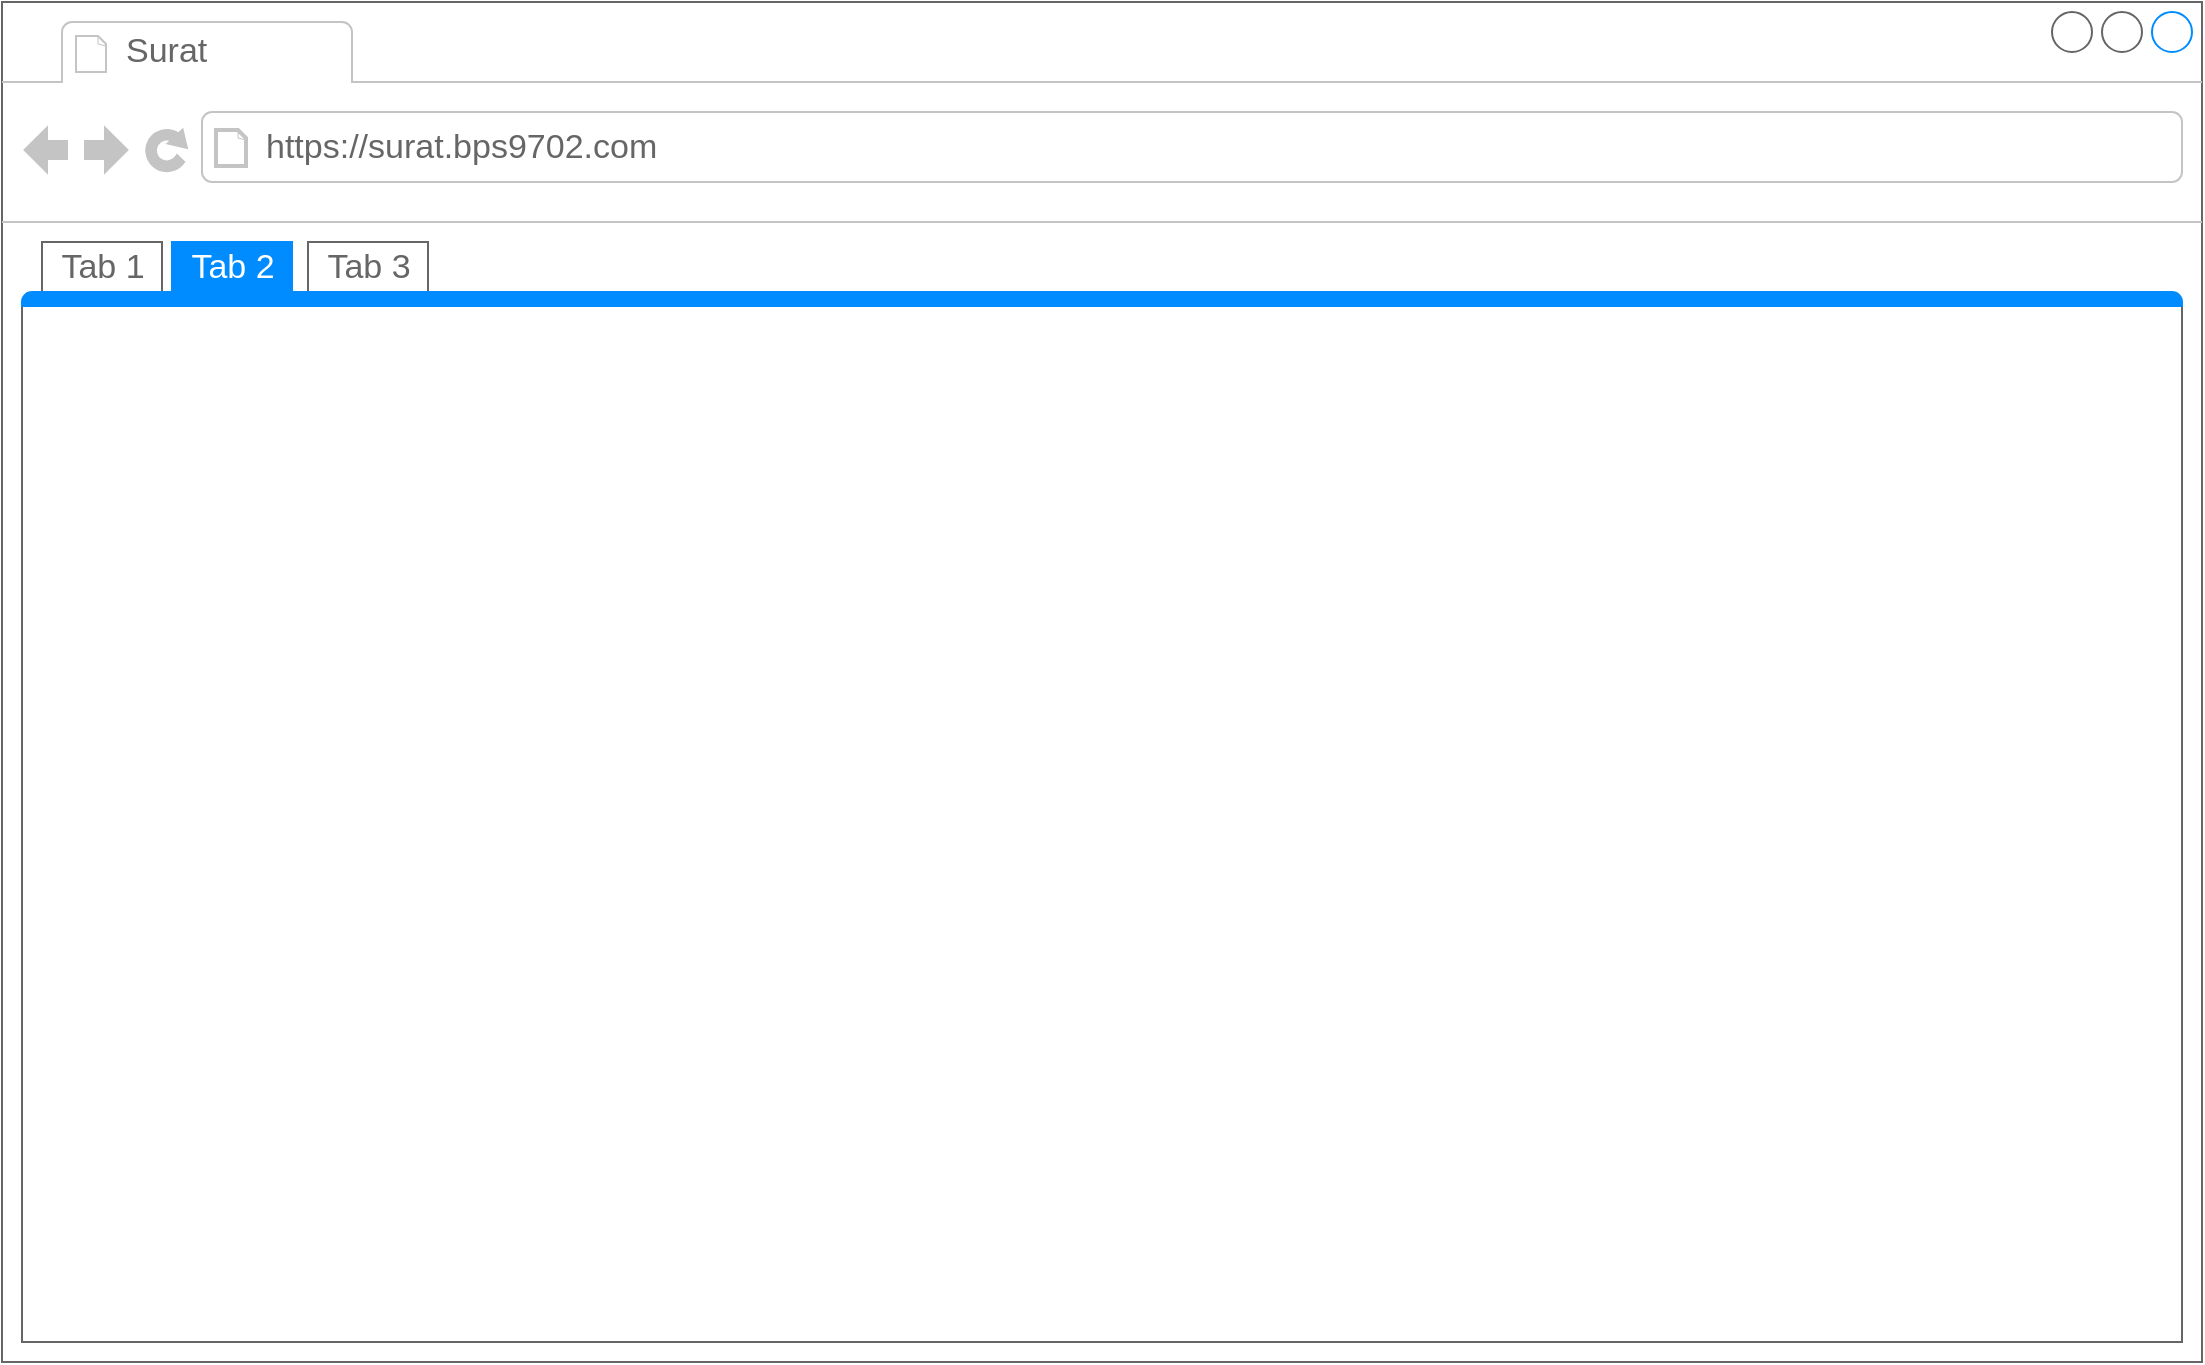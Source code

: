 <mxfile version="24.4.14" type="github">
  <diagram name="Halaman-1" id="86rSYzrJc5ny5n0RknDm">
    <mxGraphModel dx="1434" dy="728" grid="1" gridSize="10" guides="1" tooltips="1" connect="1" arrows="1" fold="1" page="1" pageScale="1" pageWidth="1169" pageHeight="827" math="0" shadow="0">
      <root>
        <mxCell id="0" />
        <mxCell id="1" parent="0" />
        <mxCell id="hv_hL1CpGqui_TtHksxS-1" value="" style="strokeWidth=1;shadow=0;dashed=0;align=center;html=1;shape=mxgraph.mockup.containers.browserWindow;rSize=0;strokeColor=#666666;strokeColor2=#008cff;strokeColor3=#c4c4c4;mainText=,;recursiveResize=0;" vertex="1" parent="1">
          <mxGeometry x="20" y="20" width="1100" height="680" as="geometry" />
        </mxCell>
        <mxCell id="hv_hL1CpGqui_TtHksxS-2" value="Surat" style="strokeWidth=1;shadow=0;dashed=0;align=center;html=1;shape=mxgraph.mockup.containers.anchor;fontSize=17;fontColor=#666666;align=left;whiteSpace=wrap;" vertex="1" parent="hv_hL1CpGqui_TtHksxS-1">
          <mxGeometry x="60" y="12" width="110" height="26" as="geometry" />
        </mxCell>
        <mxCell id="hv_hL1CpGqui_TtHksxS-3" value="https://surat.bps9702.com" style="strokeWidth=1;shadow=0;dashed=0;align=center;html=1;shape=mxgraph.mockup.containers.anchor;rSize=0;fontSize=17;fontColor=#666666;align=left;" vertex="1" parent="hv_hL1CpGqui_TtHksxS-1">
          <mxGeometry x="130" y="60" width="250" height="26" as="geometry" />
        </mxCell>
        <mxCell id="hv_hL1CpGqui_TtHksxS-4" value="" style="strokeWidth=1;shadow=0;dashed=0;align=center;html=1;shape=mxgraph.mockup.containers.marginRect2;rectMarginTop=32;strokeColor=#666666;gradientColor=none;whiteSpace=wrap;" vertex="1" parent="hv_hL1CpGqui_TtHksxS-1">
          <mxGeometry x="10" y="120" width="1080" height="550" as="geometry" />
        </mxCell>
        <mxCell id="hv_hL1CpGqui_TtHksxS-5" value="Tab 1" style="strokeColor=inherit;fillColor=inherit;gradientColor=inherit;strokeWidth=1;shadow=0;dashed=0;align=center;html=1;shape=mxgraph.mockup.containers.rrect;rSize=0;fontSize=17;fontColor=#666666;gradientColor=none;" vertex="1" parent="hv_hL1CpGqui_TtHksxS-4">
          <mxGeometry width="60" height="25" relative="1" as="geometry">
            <mxPoint x="10" as="offset" />
          </mxGeometry>
        </mxCell>
        <mxCell id="hv_hL1CpGqui_TtHksxS-6" value="Tab 2" style="strokeWidth=1;shadow=0;dashed=0;align=center;html=1;shape=mxgraph.mockup.containers.rrect;rSize=0;fontSize=17;fontColor=#ffffff;strokeColor=#008cff;fillColor=#008cff;" vertex="1" parent="hv_hL1CpGqui_TtHksxS-4">
          <mxGeometry width="60" height="25" relative="1" as="geometry">
            <mxPoint x="75" as="offset" />
          </mxGeometry>
        </mxCell>
        <mxCell id="hv_hL1CpGqui_TtHksxS-7" value="Tab 3" style="strokeColor=inherit;fillColor=inherit;gradientColor=inherit;strokeWidth=1;shadow=0;dashed=0;align=center;html=1;shape=mxgraph.mockup.containers.rrect;rSize=0;fontSize=17;fontColor=#666666;gradientColor=none;" vertex="1" parent="hv_hL1CpGqui_TtHksxS-4">
          <mxGeometry width="60" height="25" relative="1" as="geometry">
            <mxPoint x="143" as="offset" />
          </mxGeometry>
        </mxCell>
        <mxCell id="hv_hL1CpGqui_TtHksxS-8" value="" style="strokeWidth=1;shadow=0;dashed=0;align=center;html=1;shape=mxgraph.mockup.containers.topButton;rSize=5;strokeColor=#008cff;fillColor=#008cff;gradientColor=none;resizeWidth=1;movable=0;deletable=1;" vertex="1" parent="hv_hL1CpGqui_TtHksxS-4">
          <mxGeometry width="1080" height="7" relative="1" as="geometry">
            <mxPoint y="25" as="offset" />
          </mxGeometry>
        </mxCell>
      </root>
    </mxGraphModel>
  </diagram>
</mxfile>
